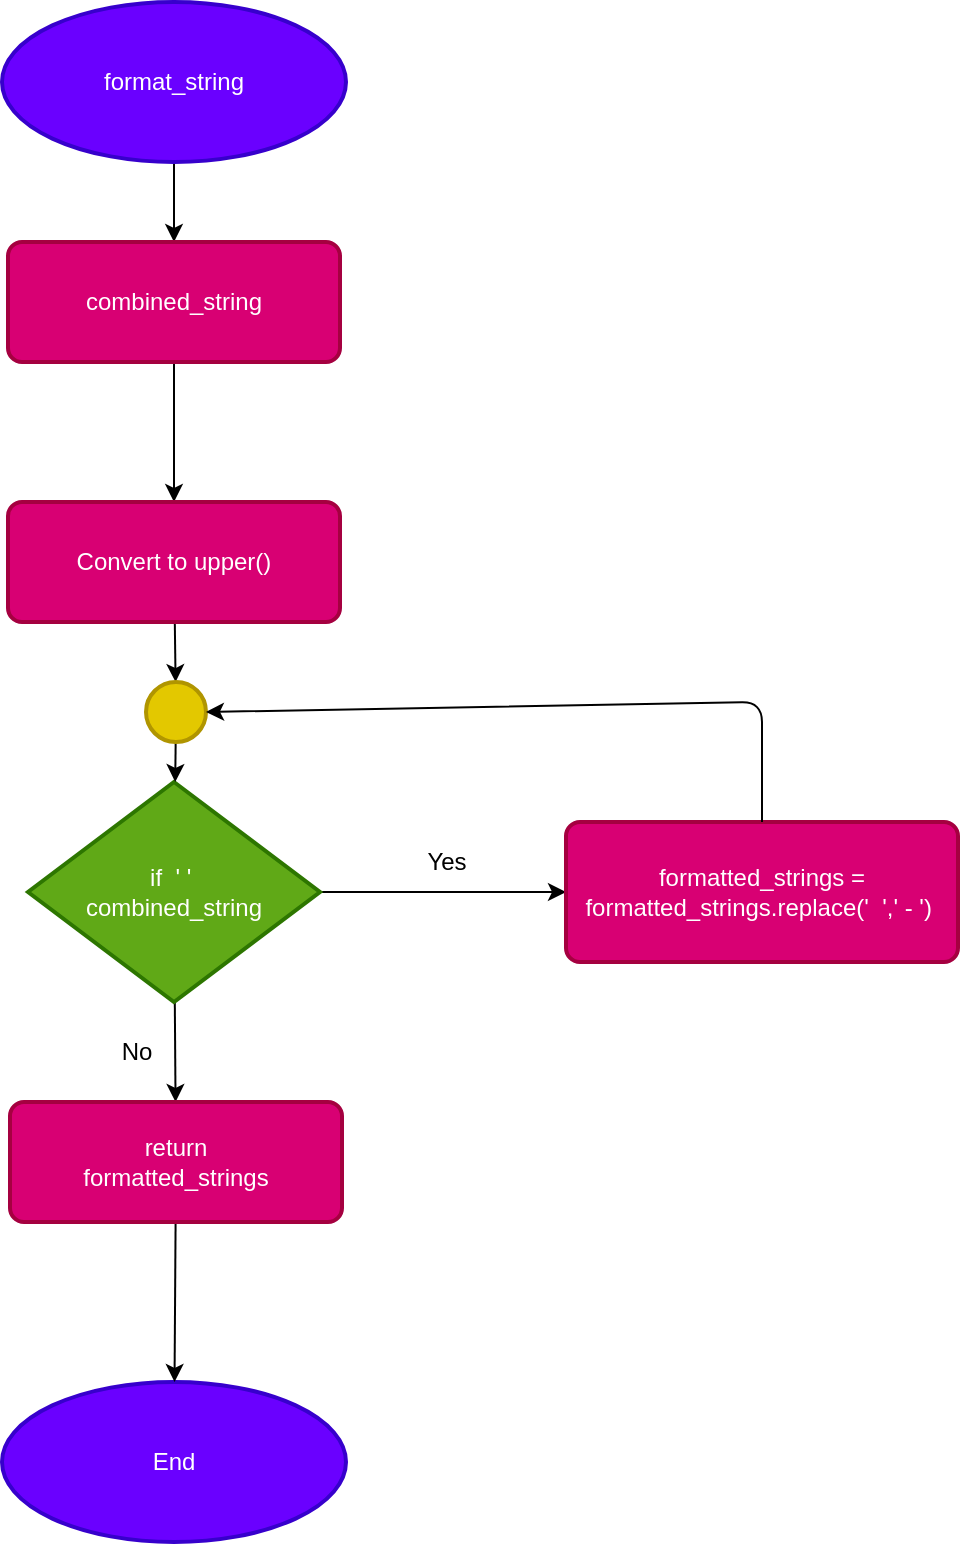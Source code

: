 <mxfile>
    <diagram id="lS5gbIUysq3WuU3_fe8H" name="Page-1">
        <mxGraphModel dx="1392" dy="815" grid="1" gridSize="10" guides="1" tooltips="1" connect="1" arrows="1" fold="1" page="1" pageScale="1" pageWidth="850" pageHeight="1100" math="0" shadow="0">
            <root>
                <mxCell id="0"/>
                <mxCell id="1" parent="0"/>
                <mxCell id="11" value="" style="edgeStyle=none;html=1;fontSize=12;" edge="1" parent="1" source="2" target="4">
                    <mxGeometry relative="1" as="geometry"/>
                </mxCell>
                <mxCell id="2" value="&lt;font style=&quot;font-size: 12px;&quot;&gt;format_string&lt;/font&gt;" style="strokeWidth=2;html=1;shape=mxgraph.flowchart.start_1;whiteSpace=wrap;fillColor=#6a00ff;strokeColor=#3700CC;fontColor=#ffffff;" parent="1" vertex="1">
                    <mxGeometry x="338" y="60" width="172" height="80" as="geometry"/>
                </mxCell>
                <mxCell id="3" value="End" style="strokeWidth=2;html=1;shape=mxgraph.flowchart.start_1;whiteSpace=wrap;fillColor=#6a00ff;fontColor=#ffffff;strokeColor=#3700CC;" parent="1" vertex="1">
                    <mxGeometry x="338" y="750" width="172" height="80" as="geometry"/>
                </mxCell>
                <mxCell id="12" value="" style="edgeStyle=none;html=1;fontSize=12;" edge="1" parent="1" source="4" target="5">
                    <mxGeometry relative="1" as="geometry"/>
                </mxCell>
                <mxCell id="4" value="combined_string" style="rounded=1;whiteSpace=wrap;html=1;absoluteArcSize=1;arcSize=14;strokeWidth=2;fillColor=#d80073;fontColor=#ffffff;strokeColor=#A50040;" vertex="1" parent="1">
                    <mxGeometry x="341" y="180" width="166" height="60" as="geometry"/>
                </mxCell>
                <mxCell id="13" value="" style="edgeStyle=none;html=1;fontSize=12;" edge="1" parent="1" source="5" target="10">
                    <mxGeometry relative="1" as="geometry"/>
                </mxCell>
                <mxCell id="5" value="Convert to upper()" style="rounded=1;whiteSpace=wrap;html=1;absoluteArcSize=1;arcSize=14;strokeWidth=2;fillColor=#d80073;fontColor=#ffffff;strokeColor=#A50040;" vertex="1" parent="1">
                    <mxGeometry x="341" y="310" width="166" height="60" as="geometry"/>
                </mxCell>
                <mxCell id="15" value="" style="edgeStyle=none;html=1;fontSize=12;" edge="1" parent="1" source="6" target="8">
                    <mxGeometry relative="1" as="geometry"/>
                </mxCell>
                <mxCell id="19" value="" style="edgeStyle=none;html=1;fontSize=12;entryX=0;entryY=0.5;entryDx=0;entryDy=0;" edge="1" parent="1" source="6" target="7">
                    <mxGeometry relative="1" as="geometry">
                        <mxPoint x="590" y="505" as="targetPoint"/>
                    </mxGeometry>
                </mxCell>
                <mxCell id="6" value="if&amp;nbsp; ' '&amp;nbsp;&lt;br&gt;combined_string" style="strokeWidth=2;html=1;shape=mxgraph.flowchart.decision;whiteSpace=wrap;fontSize=12;fillColor=#60a917;fontColor=#ffffff;strokeColor=#2D7600;" vertex="1" parent="1">
                    <mxGeometry x="351" y="450" width="146" height="110" as="geometry"/>
                </mxCell>
                <mxCell id="7" value="formatted_strings = formatted_strings.replace('&amp;nbsp; ',' - ')&amp;nbsp;" style="rounded=1;whiteSpace=wrap;html=1;absoluteArcSize=1;arcSize=14;strokeWidth=2;fillColor=#d80073;fontColor=#ffffff;strokeColor=#A50040;" vertex="1" parent="1">
                    <mxGeometry x="620" y="470" width="196" height="70" as="geometry"/>
                </mxCell>
                <mxCell id="16" value="" style="edgeStyle=none;html=1;fontSize=12;" edge="1" parent="1" source="8" target="3">
                    <mxGeometry relative="1" as="geometry"/>
                </mxCell>
                <mxCell id="8" value="return&lt;br&gt;formatted_strings" style="rounded=1;whiteSpace=wrap;html=1;absoluteArcSize=1;arcSize=14;strokeWidth=2;fillColor=#d80073;fontColor=#ffffff;strokeColor=#A50040;" vertex="1" parent="1">
                    <mxGeometry x="342" y="610" width="166" height="60" as="geometry"/>
                </mxCell>
                <mxCell id="14" value="" style="edgeStyle=none;html=1;fontSize=12;" edge="1" parent="1" source="10" target="6">
                    <mxGeometry relative="1" as="geometry"/>
                </mxCell>
                <mxCell id="10" value="" style="strokeWidth=2;html=1;shape=mxgraph.flowchart.start_2;whiteSpace=wrap;fontSize=12;fillColor=#e3c800;fontColor=#000000;strokeColor=#B09500;" vertex="1" parent="1">
                    <mxGeometry x="410" y="400" width="30" height="30" as="geometry"/>
                </mxCell>
                <mxCell id="17" value="" style="edgeStyle=none;orthogonalLoop=1;jettySize=auto;html=1;fontSize=12;entryX=1;entryY=0.5;entryDx=0;entryDy=0;entryPerimeter=0;exitX=0.5;exitY=0;exitDx=0;exitDy=0;" edge="1" parent="1" source="7" target="10">
                    <mxGeometry width="100" relative="1" as="geometry">
                        <mxPoint x="720" y="470" as="sourcePoint"/>
                        <mxPoint x="740" y="420" as="targetPoint"/>
                        <Array as="points">
                            <mxPoint x="718" y="410"/>
                        </Array>
                    </mxGeometry>
                </mxCell>
                <mxCell id="21" value="Yes" style="text;html=1;align=center;verticalAlign=middle;resizable=0;points=[];autosize=1;strokeColor=none;fillColor=none;fontSize=12;" vertex="1" parent="1">
                    <mxGeometry x="540" y="475" width="40" height="30" as="geometry"/>
                </mxCell>
                <mxCell id="22" value="No" style="text;html=1;align=center;verticalAlign=middle;resizable=0;points=[];autosize=1;strokeColor=none;fillColor=none;fontSize=12;" vertex="1" parent="1">
                    <mxGeometry x="385" y="570" width="40" height="30" as="geometry"/>
                </mxCell>
            </root>
        </mxGraphModel>
    </diagram>
</mxfile>